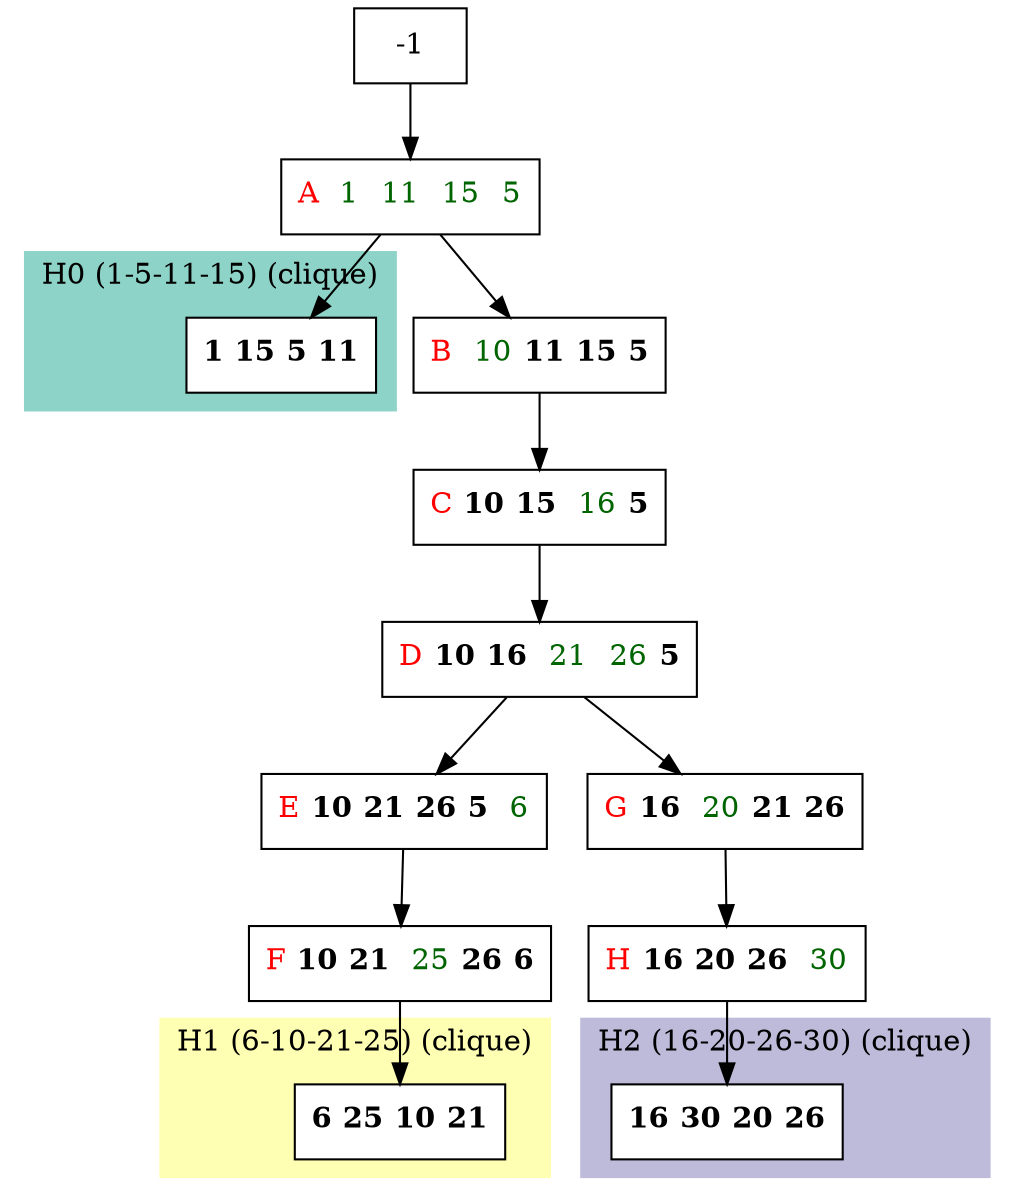 digraph G {
    node [shape=box];
    subgraph cluster0 {
        node [style=filled,fillcolor=white];
        labeljust="l";
        style=filled;
        color="#8DD3C7";
        H0_0;
        label="H0 (1-5-11-15) (clique)";
    }
    subgraph cluster1 {
        node [style=filled,fillcolor=white];
        labeljust="l";
        style=filled;
        color="#FFFFB3";
        H1_0;
        label="H1 (6-10-21-25) (clique)";
    }
    subgraph cluster2 {
        node [style=filled,fillcolor=white];
        labeljust="l";
        style=filled;
        color="#BEBADA";
        H2_0;
        label="H2 (16-20-26-30) (clique)";
    }
     1 [shape=record,label= <{  <FONT COLOR="RED">A</FONT>  <FONT COLOR="DARKGREEN">1</FONT>  <FONT COLOR="DARKGREEN">11</FONT>  <FONT COLOR="DARKGREEN">15</FONT>  <FONT COLOR="DARKGREEN">5</FONT>}> ];
     -1  ->  1;
     H0_0 [shape=record,label= <{ <b>1</b> <b>15</b> <b>5</b> <b>11</b>}> ];
     1  ->  H0_0;
     18 [shape=record,label= <{  <FONT COLOR="RED">B</FONT>  <FONT COLOR="DARKGREEN">10</FONT> <b>11</b> <b>15</b> <b>5</b>}> ];
     1  ->  18;
     17 [shape=record,label= <{  <FONT COLOR="RED">C</FONT> <b>10</b> <b>15</b>  <FONT COLOR="DARKGREEN">16</FONT> <b>5</b>}> ];
     18  ->  17;
     16 [shape=record,label= <{  <FONT COLOR="RED">D</FONT> <b>10</b> <b>16</b>  <FONT COLOR="DARKGREEN">21</FONT>  <FONT COLOR="DARKGREEN">26</FONT> <b>5</b>}> ];
     17  ->  16;
     9 [shape=record,label= <{  <FONT COLOR="RED">E</FONT> <b>10</b> <b>21</b> <b>26</b> <b>5</b>  <FONT COLOR="DARKGREEN">6</FONT>}> ];
     16  ->  9;
     11 [shape=record,label= <{  <FONT COLOR="RED">F</FONT> <b>10</b> <b>21</b>  <FONT COLOR="DARKGREEN">25</FONT> <b>26</b> <b>6</b>}> ];
     9  ->  11;
     H1_0 [shape=record,label= <{ <b>6</b> <b>25</b> <b>10</b> <b>21</b>}> ];
     11  ->  H1_0;
     20 [shape=record,label= <{  <FONT COLOR="RED">G</FONT> <b>16</b>  <FONT COLOR="DARKGREEN">20</FONT> <b>21</b> <b>26</b>}> ];
     16  ->  20;
     22 [shape=record,label= <{  <FONT COLOR="RED">H</FONT> <b>16</b> <b>20</b> <b>26</b>  <FONT COLOR="DARKGREEN">30</FONT>}> ];
     20  ->  22;
     H2_0 [shape=record,label= <{ <b>16</b> <b>30</b> <b>20</b> <b>26</b>}> ];
     22  ->  H2_0;
}

